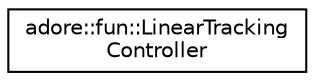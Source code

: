 digraph "Graphical Class Hierarchy"
{
 // LATEX_PDF_SIZE
  edge [fontname="Helvetica",fontsize="10",labelfontname="Helvetica",labelfontsize="10"];
  node [fontname="Helvetica",fontsize="10",shape=record];
  rankdir="LR";
  Node0 [label="adore::fun::LinearTracking\lController",height=0.2,width=0.4,color="black", fillcolor="white", style="filled",URL="$classadore_1_1fun_1_1LinearTrackingController.html",tooltip=" "];
}
